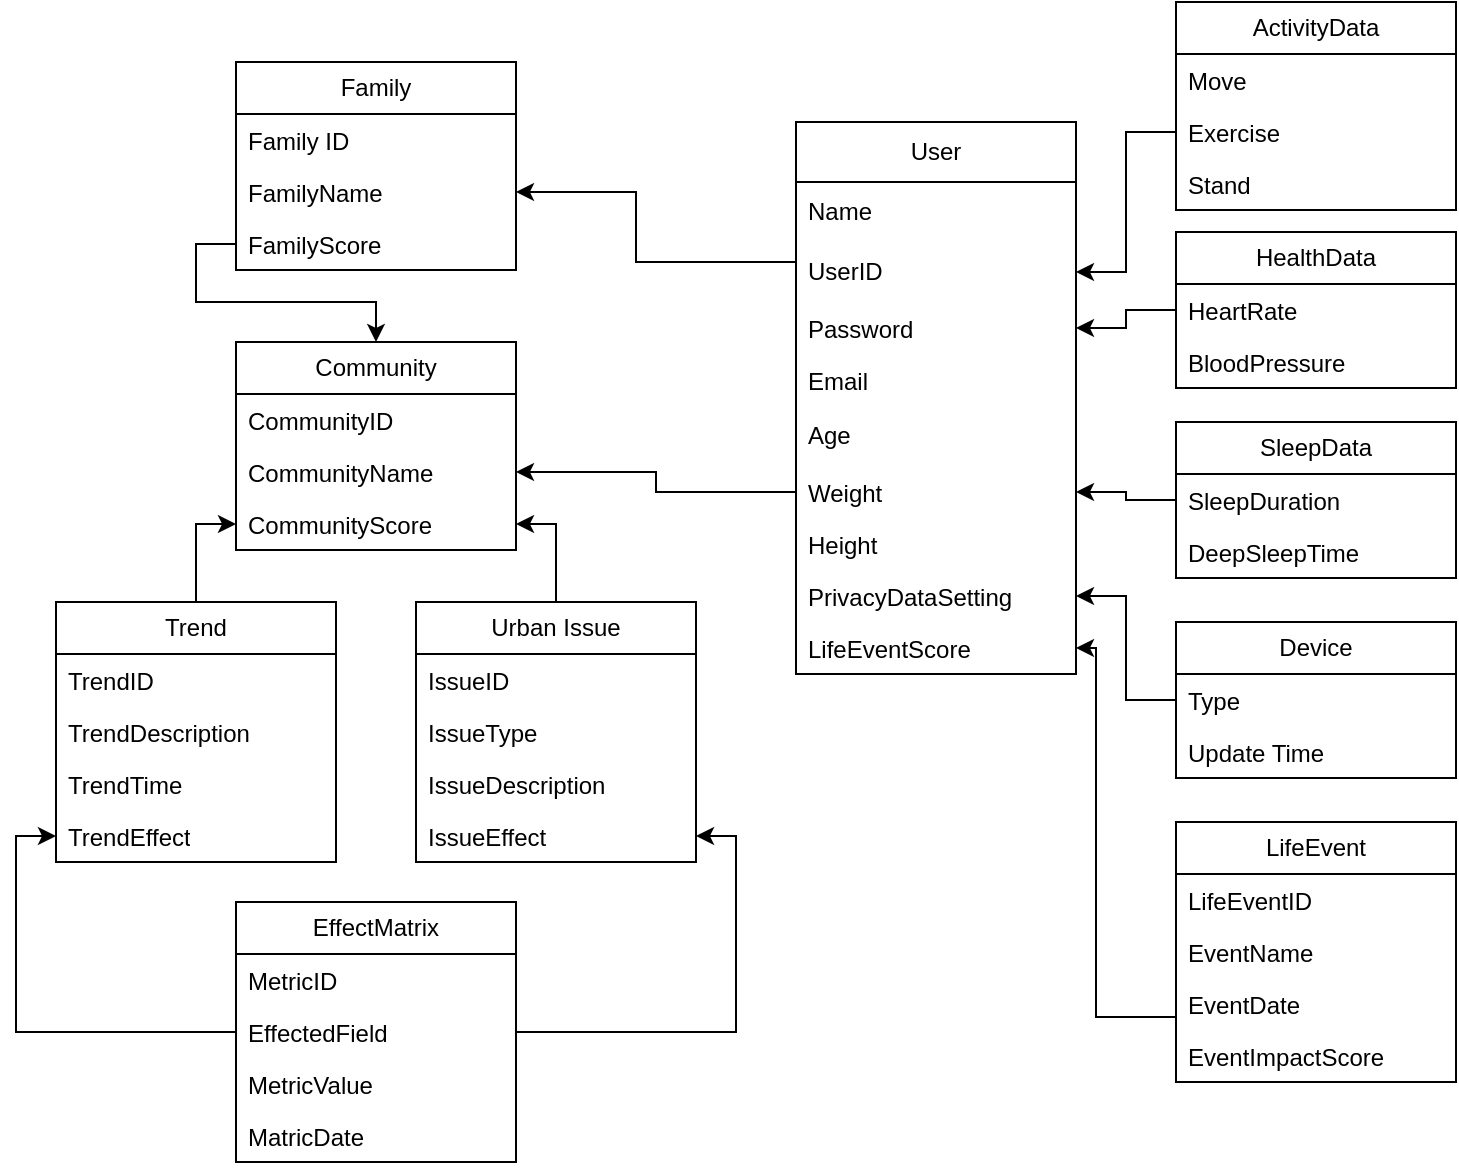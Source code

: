 <mxfile version="24.7.17">
  <diagram name="Page-1" id="NK3gaKlPLofOt02yHt58">
    <mxGraphModel dx="459" dy="490" grid="1" gridSize="10" guides="1" tooltips="1" connect="1" arrows="1" fold="1" page="1" pageScale="1" pageWidth="827" pageHeight="1169" math="0" shadow="0">
      <root>
        <mxCell id="0" />
        <mxCell id="1" parent="0" />
        <mxCell id="WFmSkY8YknKbxZvXbjkp-1" value="User" style="swimlane;fontStyle=0;childLayout=stackLayout;horizontal=1;startSize=30;horizontalStack=0;resizeParent=1;resizeParentMax=0;resizeLast=0;collapsible=1;marginBottom=0;whiteSpace=wrap;html=1;" parent="1" vertex="1">
          <mxGeometry x="470" y="100" width="140" height="276" as="geometry" />
        </mxCell>
        <mxCell id="WFmSkY8YknKbxZvXbjkp-3" value="Name" style="text;strokeColor=none;fillColor=none;align=left;verticalAlign=middle;spacingLeft=4;spacingRight=4;overflow=hidden;points=[[0,0.5],[1,0.5]];portConstraint=eastwest;rotatable=0;whiteSpace=wrap;html=1;" parent="WFmSkY8YknKbxZvXbjkp-1" vertex="1">
          <mxGeometry y="30" width="140" height="30" as="geometry" />
        </mxCell>
        <mxCell id="WFmSkY8YknKbxZvXbjkp-2" value="UserID" style="text;strokeColor=none;fillColor=none;align=left;verticalAlign=middle;spacingLeft=4;spacingRight=4;overflow=hidden;points=[[0,0.5],[1,0.5]];portConstraint=eastwest;rotatable=0;whiteSpace=wrap;html=1;" parent="WFmSkY8YknKbxZvXbjkp-1" vertex="1">
          <mxGeometry y="60" width="140" height="30" as="geometry" />
        </mxCell>
        <mxCell id="WFmSkY8YknKbxZvXbjkp-6" value="Password" style="text;strokeColor=none;fillColor=none;align=left;verticalAlign=top;spacingLeft=4;spacingRight=4;overflow=hidden;rotatable=0;points=[[0,0.5],[1,0.5]];portConstraint=eastwest;whiteSpace=wrap;html=1;" parent="WFmSkY8YknKbxZvXbjkp-1" vertex="1">
          <mxGeometry y="90" width="140" height="26" as="geometry" />
        </mxCell>
        <mxCell id="WFmSkY8YknKbxZvXbjkp-5" value="Email&lt;div&gt;&lt;br&gt;&lt;/div&gt;" style="text;strokeColor=none;fillColor=none;align=left;verticalAlign=top;spacingLeft=4;spacingRight=4;overflow=hidden;rotatable=0;points=[[0,0.5],[1,0.5]];portConstraint=eastwest;whiteSpace=wrap;html=1;" parent="WFmSkY8YknKbxZvXbjkp-1" vertex="1">
          <mxGeometry y="116" width="140" height="26" as="geometry" />
        </mxCell>
        <mxCell id="WFmSkY8YknKbxZvXbjkp-4" value="Age" style="text;strokeColor=none;fillColor=none;align=left;verticalAlign=middle;spacingLeft=4;spacingRight=4;overflow=hidden;points=[[0,0.5],[1,0.5]];portConstraint=eastwest;rotatable=0;whiteSpace=wrap;html=1;" parent="WFmSkY8YknKbxZvXbjkp-1" vertex="1">
          <mxGeometry y="142" width="140" height="30" as="geometry" />
        </mxCell>
        <mxCell id="pPV0zBQr7wZdPdh7zFYo-9" value="Weight" style="text;strokeColor=none;fillColor=none;align=left;verticalAlign=top;spacingLeft=4;spacingRight=4;overflow=hidden;rotatable=0;points=[[0,0.5],[1,0.5]];portConstraint=eastwest;whiteSpace=wrap;html=1;" vertex="1" parent="WFmSkY8YknKbxZvXbjkp-1">
          <mxGeometry y="172" width="140" height="26" as="geometry" />
        </mxCell>
        <mxCell id="pPV0zBQr7wZdPdh7zFYo-10" value="Height" style="text;strokeColor=none;fillColor=none;align=left;verticalAlign=top;spacingLeft=4;spacingRight=4;overflow=hidden;rotatable=0;points=[[0,0.5],[1,0.5]];portConstraint=eastwest;whiteSpace=wrap;html=1;" vertex="1" parent="WFmSkY8YknKbxZvXbjkp-1">
          <mxGeometry y="198" width="140" height="26" as="geometry" />
        </mxCell>
        <mxCell id="pPV0zBQr7wZdPdh7zFYo-11" value="PrivacyDataSetting" style="text;strokeColor=none;fillColor=none;align=left;verticalAlign=top;spacingLeft=4;spacingRight=4;overflow=hidden;rotatable=0;points=[[0,0.5],[1,0.5]];portConstraint=eastwest;whiteSpace=wrap;html=1;" vertex="1" parent="WFmSkY8YknKbxZvXbjkp-1">
          <mxGeometry y="224" width="140" height="26" as="geometry" />
        </mxCell>
        <mxCell id="pPV0zBQr7wZdPdh7zFYo-53" value="LifeEventScore" style="text;strokeColor=none;fillColor=none;align=left;verticalAlign=top;spacingLeft=4;spacingRight=4;overflow=hidden;rotatable=0;points=[[0,0.5],[1,0.5]];portConstraint=eastwest;whiteSpace=wrap;html=1;" vertex="1" parent="WFmSkY8YknKbxZvXbjkp-1">
          <mxGeometry y="250" width="140" height="26" as="geometry" />
        </mxCell>
        <mxCell id="WFmSkY8YknKbxZvXbjkp-7" value="SleepData" style="swimlane;fontStyle=0;childLayout=stackLayout;horizontal=1;startSize=26;fillColor=none;horizontalStack=0;resizeParent=1;resizeParentMax=0;resizeLast=0;collapsible=1;marginBottom=0;whiteSpace=wrap;html=1;" parent="1" vertex="1">
          <mxGeometry x="660" y="250" width="140" height="78" as="geometry" />
        </mxCell>
        <mxCell id="WFmSkY8YknKbxZvXbjkp-8" value="SleepDuration" style="text;strokeColor=none;fillColor=none;align=left;verticalAlign=top;spacingLeft=4;spacingRight=4;overflow=hidden;rotatable=0;points=[[0,0.5],[1,0.5]];portConstraint=eastwest;whiteSpace=wrap;html=1;" parent="WFmSkY8YknKbxZvXbjkp-7" vertex="1">
          <mxGeometry y="26" width="140" height="26" as="geometry" />
        </mxCell>
        <mxCell id="WFmSkY8YknKbxZvXbjkp-9" value="DeepSleepTime&lt;div&gt;&lt;br&gt;&lt;/div&gt;" style="text;strokeColor=none;fillColor=none;align=left;verticalAlign=top;spacingLeft=4;spacingRight=4;overflow=hidden;rotatable=0;points=[[0,0.5],[1,0.5]];portConstraint=eastwest;whiteSpace=wrap;html=1;" parent="WFmSkY8YknKbxZvXbjkp-7" vertex="1">
          <mxGeometry y="52" width="140" height="26" as="geometry" />
        </mxCell>
        <mxCell id="WFmSkY8YknKbxZvXbjkp-12" value="HealthData" style="swimlane;fontStyle=0;childLayout=stackLayout;horizontal=1;startSize=26;fillColor=none;horizontalStack=0;resizeParent=1;resizeParentMax=0;resizeLast=0;collapsible=1;marginBottom=0;whiteSpace=wrap;html=1;" parent="1" vertex="1">
          <mxGeometry x="660" y="155" width="140" height="78" as="geometry" />
        </mxCell>
        <mxCell id="WFmSkY8YknKbxZvXbjkp-13" value="HeartRate" style="text;strokeColor=none;fillColor=none;align=left;verticalAlign=top;spacingLeft=4;spacingRight=4;overflow=hidden;rotatable=0;points=[[0,0.5],[1,0.5]];portConstraint=eastwest;whiteSpace=wrap;html=1;" parent="WFmSkY8YknKbxZvXbjkp-12" vertex="1">
          <mxGeometry y="26" width="140" height="26" as="geometry" />
        </mxCell>
        <mxCell id="WFmSkY8YknKbxZvXbjkp-14" value="BloodPressure" style="text;strokeColor=none;fillColor=none;align=left;verticalAlign=top;spacingLeft=4;spacingRight=4;overflow=hidden;rotatable=0;points=[[0,0.5],[1,0.5]];portConstraint=eastwest;whiteSpace=wrap;html=1;" parent="WFmSkY8YknKbxZvXbjkp-12" vertex="1">
          <mxGeometry y="52" width="140" height="26" as="geometry" />
        </mxCell>
        <mxCell id="WFmSkY8YknKbxZvXbjkp-15" value="ActivityData" style="swimlane;fontStyle=0;childLayout=stackLayout;horizontal=1;startSize=26;fillColor=none;horizontalStack=0;resizeParent=1;resizeParentMax=0;resizeLast=0;collapsible=1;marginBottom=0;whiteSpace=wrap;html=1;" parent="1" vertex="1">
          <mxGeometry x="660" y="40" width="140" height="104" as="geometry" />
        </mxCell>
        <mxCell id="WFmSkY8YknKbxZvXbjkp-16" value="Move" style="text;strokeColor=none;fillColor=none;align=left;verticalAlign=top;spacingLeft=4;spacingRight=4;overflow=hidden;rotatable=0;points=[[0,0.5],[1,0.5]];portConstraint=eastwest;whiteSpace=wrap;html=1;" parent="WFmSkY8YknKbxZvXbjkp-15" vertex="1">
          <mxGeometry y="26" width="140" height="26" as="geometry" />
        </mxCell>
        <mxCell id="WFmSkY8YknKbxZvXbjkp-18" value="Exercise" style="text;strokeColor=none;fillColor=none;align=left;verticalAlign=top;spacingLeft=4;spacingRight=4;overflow=hidden;rotatable=0;points=[[0,0.5],[1,0.5]];portConstraint=eastwest;whiteSpace=wrap;html=1;" parent="WFmSkY8YknKbxZvXbjkp-15" vertex="1">
          <mxGeometry y="52" width="140" height="26" as="geometry" />
        </mxCell>
        <mxCell id="WFmSkY8YknKbxZvXbjkp-17" value="Stand" style="text;strokeColor=none;fillColor=none;align=left;verticalAlign=top;spacingLeft=4;spacingRight=4;overflow=hidden;rotatable=0;points=[[0,0.5],[1,0.5]];portConstraint=eastwest;whiteSpace=wrap;html=1;" parent="WFmSkY8YknKbxZvXbjkp-15" vertex="1">
          <mxGeometry y="78" width="140" height="26" as="geometry" />
        </mxCell>
        <mxCell id="pPV0zBQr7wZdPdh7zFYo-5" value="Family" style="swimlane;fontStyle=0;childLayout=stackLayout;horizontal=1;startSize=26;fillColor=none;horizontalStack=0;resizeParent=1;resizeParentMax=0;resizeLast=0;collapsible=1;marginBottom=0;whiteSpace=wrap;html=1;" vertex="1" parent="1">
          <mxGeometry x="190" y="70" width="140" height="104" as="geometry" />
        </mxCell>
        <mxCell id="pPV0zBQr7wZdPdh7zFYo-6" value="Family ID" style="text;strokeColor=none;fillColor=none;align=left;verticalAlign=top;spacingLeft=4;spacingRight=4;overflow=hidden;rotatable=0;points=[[0,0.5],[1,0.5]];portConstraint=eastwest;whiteSpace=wrap;html=1;" vertex="1" parent="pPV0zBQr7wZdPdh7zFYo-5">
          <mxGeometry y="26" width="140" height="26" as="geometry" />
        </mxCell>
        <mxCell id="pPV0zBQr7wZdPdh7zFYo-7" value="FamilyName" style="text;strokeColor=none;fillColor=none;align=left;verticalAlign=top;spacingLeft=4;spacingRight=4;overflow=hidden;rotatable=0;points=[[0,0.5],[1,0.5]];portConstraint=eastwest;whiteSpace=wrap;html=1;" vertex="1" parent="pPV0zBQr7wZdPdh7zFYo-5">
          <mxGeometry y="52" width="140" height="26" as="geometry" />
        </mxCell>
        <mxCell id="pPV0zBQr7wZdPdh7zFYo-8" value="FamilyScore" style="text;strokeColor=none;fillColor=none;align=left;verticalAlign=top;spacingLeft=4;spacingRight=4;overflow=hidden;rotatable=0;points=[[0,0.5],[1,0.5]];portConstraint=eastwest;whiteSpace=wrap;html=1;" vertex="1" parent="pPV0zBQr7wZdPdh7zFYo-5">
          <mxGeometry y="78" width="140" height="26" as="geometry" />
        </mxCell>
        <mxCell id="pPV0zBQr7wZdPdh7zFYo-15" value="Device" style="swimlane;fontStyle=0;childLayout=stackLayout;horizontal=1;startSize=26;fillColor=none;horizontalStack=0;resizeParent=1;resizeParentMax=0;resizeLast=0;collapsible=1;marginBottom=0;whiteSpace=wrap;html=1;" vertex="1" parent="1">
          <mxGeometry x="660" y="350" width="140" height="78" as="geometry" />
        </mxCell>
        <mxCell id="pPV0zBQr7wZdPdh7zFYo-16" value="Type" style="text;strokeColor=none;fillColor=none;align=left;verticalAlign=top;spacingLeft=4;spacingRight=4;overflow=hidden;rotatable=0;points=[[0,0.5],[1,0.5]];portConstraint=eastwest;whiteSpace=wrap;html=1;" vertex="1" parent="pPV0zBQr7wZdPdh7zFYo-15">
          <mxGeometry y="26" width="140" height="26" as="geometry" />
        </mxCell>
        <mxCell id="pPV0zBQr7wZdPdh7zFYo-17" value="Update Time" style="text;strokeColor=none;fillColor=none;align=left;verticalAlign=top;spacingLeft=4;spacingRight=4;overflow=hidden;rotatable=0;points=[[0,0.5],[1,0.5]];portConstraint=eastwest;whiteSpace=wrap;html=1;" vertex="1" parent="pPV0zBQr7wZdPdh7zFYo-15">
          <mxGeometry y="52" width="140" height="26" as="geometry" />
        </mxCell>
        <mxCell id="pPV0zBQr7wZdPdh7zFYo-24" style="edgeStyle=orthogonalEdgeStyle;rounded=0;orthogonalLoop=1;jettySize=auto;html=1;exitX=0;exitY=0.5;exitDx=0;exitDy=0;entryX=1;entryY=0.5;entryDx=0;entryDy=0;" edge="1" parent="1" source="pPV0zBQr7wZdPdh7zFYo-16" target="pPV0zBQr7wZdPdh7zFYo-11">
          <mxGeometry relative="1" as="geometry" />
        </mxCell>
        <mxCell id="pPV0zBQr7wZdPdh7zFYo-25" style="edgeStyle=orthogonalEdgeStyle;rounded=0;orthogonalLoop=1;jettySize=auto;html=1;exitX=0;exitY=0.5;exitDx=0;exitDy=0;entryX=1;entryY=0.5;entryDx=0;entryDy=0;" edge="1" parent="1" source="WFmSkY8YknKbxZvXbjkp-8" target="pPV0zBQr7wZdPdh7zFYo-9">
          <mxGeometry relative="1" as="geometry" />
        </mxCell>
        <mxCell id="pPV0zBQr7wZdPdh7zFYo-26" style="edgeStyle=orthogonalEdgeStyle;rounded=0;orthogonalLoop=1;jettySize=auto;html=1;exitX=0;exitY=0.5;exitDx=0;exitDy=0;entryX=1;entryY=0.5;entryDx=0;entryDy=0;" edge="1" parent="1" source="WFmSkY8YknKbxZvXbjkp-13" target="WFmSkY8YknKbxZvXbjkp-6">
          <mxGeometry relative="1" as="geometry" />
        </mxCell>
        <mxCell id="pPV0zBQr7wZdPdh7zFYo-27" style="edgeStyle=orthogonalEdgeStyle;rounded=0;orthogonalLoop=1;jettySize=auto;html=1;exitX=0;exitY=0.5;exitDx=0;exitDy=0;entryX=1;entryY=0.5;entryDx=0;entryDy=0;" edge="1" parent="1" source="WFmSkY8YknKbxZvXbjkp-18" target="WFmSkY8YknKbxZvXbjkp-2">
          <mxGeometry relative="1" as="geometry" />
        </mxCell>
        <mxCell id="pPV0zBQr7wZdPdh7zFYo-28" style="edgeStyle=orthogonalEdgeStyle;rounded=0;orthogonalLoop=1;jettySize=auto;html=1;exitX=0;exitY=0.5;exitDx=0;exitDy=0;entryX=1;entryY=0.5;entryDx=0;entryDy=0;" edge="1" parent="1" source="WFmSkY8YknKbxZvXbjkp-5" target="pPV0zBQr7wZdPdh7zFYo-7">
          <mxGeometry relative="1" as="geometry">
            <mxPoint x="300" y="140" as="targetPoint" />
            <Array as="points">
              <mxPoint x="470" y="170" />
              <mxPoint x="390" y="170" />
              <mxPoint x="390" y="135" />
            </Array>
          </mxGeometry>
        </mxCell>
        <mxCell id="pPV0zBQr7wZdPdh7zFYo-29" value="Community" style="swimlane;fontStyle=0;childLayout=stackLayout;horizontal=1;startSize=26;fillColor=none;horizontalStack=0;resizeParent=1;resizeParentMax=0;resizeLast=0;collapsible=1;marginBottom=0;whiteSpace=wrap;html=1;" vertex="1" parent="1">
          <mxGeometry x="190" y="210" width="140" height="104" as="geometry" />
        </mxCell>
        <mxCell id="pPV0zBQr7wZdPdh7zFYo-30" value="CommunityID" style="text;strokeColor=none;fillColor=none;align=left;verticalAlign=top;spacingLeft=4;spacingRight=4;overflow=hidden;rotatable=0;points=[[0,0.5],[1,0.5]];portConstraint=eastwest;whiteSpace=wrap;html=1;" vertex="1" parent="pPV0zBQr7wZdPdh7zFYo-29">
          <mxGeometry y="26" width="140" height="26" as="geometry" />
        </mxCell>
        <mxCell id="pPV0zBQr7wZdPdh7zFYo-31" value="CommunityName" style="text;strokeColor=none;fillColor=none;align=left;verticalAlign=top;spacingLeft=4;spacingRight=4;overflow=hidden;rotatable=0;points=[[0,0.5],[1,0.5]];portConstraint=eastwest;whiteSpace=wrap;html=1;" vertex="1" parent="pPV0zBQr7wZdPdh7zFYo-29">
          <mxGeometry y="52" width="140" height="26" as="geometry" />
        </mxCell>
        <mxCell id="pPV0zBQr7wZdPdh7zFYo-32" value="CommunityScore" style="text;strokeColor=none;fillColor=none;align=left;verticalAlign=top;spacingLeft=4;spacingRight=4;overflow=hidden;rotatable=0;points=[[0,0.5],[1,0.5]];portConstraint=eastwest;whiteSpace=wrap;html=1;" vertex="1" parent="pPV0zBQr7wZdPdh7zFYo-29">
          <mxGeometry y="78" width="140" height="26" as="geometry" />
        </mxCell>
        <mxCell id="pPV0zBQr7wZdPdh7zFYo-33" style="edgeStyle=orthogonalEdgeStyle;rounded=0;orthogonalLoop=1;jettySize=auto;html=1;exitX=0;exitY=0.5;exitDx=0;exitDy=0;entryX=0.5;entryY=0;entryDx=0;entryDy=0;" edge="1" parent="1" source="pPV0zBQr7wZdPdh7zFYo-8" target="pPV0zBQr7wZdPdh7zFYo-29">
          <mxGeometry relative="1" as="geometry">
            <Array as="points">
              <mxPoint x="170" y="161" />
              <mxPoint x="170" y="190" />
              <mxPoint x="260" y="190" />
            </Array>
          </mxGeometry>
        </mxCell>
        <mxCell id="pPV0zBQr7wZdPdh7zFYo-34" style="edgeStyle=orthogonalEdgeStyle;rounded=0;orthogonalLoop=1;jettySize=auto;html=1;exitX=0;exitY=0.5;exitDx=0;exitDy=0;entryX=1;entryY=0.5;entryDx=0;entryDy=0;" edge="1" parent="1" source="pPV0zBQr7wZdPdh7zFYo-9" target="pPV0zBQr7wZdPdh7zFYo-31">
          <mxGeometry relative="1" as="geometry" />
        </mxCell>
        <mxCell id="pPV0zBQr7wZdPdh7zFYo-40" style="edgeStyle=orthogonalEdgeStyle;rounded=0;orthogonalLoop=1;jettySize=auto;html=1;exitX=0.5;exitY=0;exitDx=0;exitDy=0;entryX=0;entryY=0.5;entryDx=0;entryDy=0;" edge="1" parent="1" source="pPV0zBQr7wZdPdh7zFYo-36" target="pPV0zBQr7wZdPdh7zFYo-32">
          <mxGeometry relative="1" as="geometry">
            <mxPoint x="260" y="360" as="targetPoint" />
          </mxGeometry>
        </mxCell>
        <mxCell id="pPV0zBQr7wZdPdh7zFYo-36" value="Trend" style="swimlane;fontStyle=0;childLayout=stackLayout;horizontal=1;startSize=26;fillColor=none;horizontalStack=0;resizeParent=1;resizeParentMax=0;resizeLast=0;collapsible=1;marginBottom=0;whiteSpace=wrap;html=1;" vertex="1" parent="1">
          <mxGeometry x="100" y="340" width="140" height="130" as="geometry" />
        </mxCell>
        <mxCell id="pPV0zBQr7wZdPdh7zFYo-37" value="TrendID" style="text;strokeColor=none;fillColor=none;align=left;verticalAlign=top;spacingLeft=4;spacingRight=4;overflow=hidden;rotatable=0;points=[[0,0.5],[1,0.5]];portConstraint=eastwest;whiteSpace=wrap;html=1;" vertex="1" parent="pPV0zBQr7wZdPdh7zFYo-36">
          <mxGeometry y="26" width="140" height="26" as="geometry" />
        </mxCell>
        <mxCell id="pPV0zBQr7wZdPdh7zFYo-38" value="TrendDescription" style="text;strokeColor=none;fillColor=none;align=left;verticalAlign=top;spacingLeft=4;spacingRight=4;overflow=hidden;rotatable=0;points=[[0,0.5],[1,0.5]];portConstraint=eastwest;whiteSpace=wrap;html=1;" vertex="1" parent="pPV0zBQr7wZdPdh7zFYo-36">
          <mxGeometry y="52" width="140" height="26" as="geometry" />
        </mxCell>
        <mxCell id="pPV0zBQr7wZdPdh7zFYo-48" value="TrendTime" style="text;strokeColor=none;fillColor=none;align=left;verticalAlign=top;spacingLeft=4;spacingRight=4;overflow=hidden;rotatable=0;points=[[0,0.5],[1,0.5]];portConstraint=eastwest;whiteSpace=wrap;html=1;" vertex="1" parent="pPV0zBQr7wZdPdh7zFYo-36">
          <mxGeometry y="78" width="140" height="26" as="geometry" />
        </mxCell>
        <mxCell id="pPV0zBQr7wZdPdh7zFYo-47" value="TrendEffect" style="text;strokeColor=none;fillColor=none;align=left;verticalAlign=top;spacingLeft=4;spacingRight=4;overflow=hidden;rotatable=0;points=[[0,0.5],[1,0.5]];portConstraint=eastwest;whiteSpace=wrap;html=1;" vertex="1" parent="pPV0zBQr7wZdPdh7zFYo-36">
          <mxGeometry y="104" width="140" height="26" as="geometry" />
        </mxCell>
        <mxCell id="pPV0zBQr7wZdPdh7zFYo-46" style="edgeStyle=orthogonalEdgeStyle;rounded=0;orthogonalLoop=1;jettySize=auto;html=1;exitX=0.5;exitY=0;exitDx=0;exitDy=0;entryX=1;entryY=0.5;entryDx=0;entryDy=0;" edge="1" parent="1" source="pPV0zBQr7wZdPdh7zFYo-41" target="pPV0zBQr7wZdPdh7zFYo-32">
          <mxGeometry relative="1" as="geometry" />
        </mxCell>
        <mxCell id="pPV0zBQr7wZdPdh7zFYo-41" value="Urban Issue" style="swimlane;fontStyle=0;childLayout=stackLayout;horizontal=1;startSize=26;fillColor=none;horizontalStack=0;resizeParent=1;resizeParentMax=0;resizeLast=0;collapsible=1;marginBottom=0;whiteSpace=wrap;html=1;" vertex="1" parent="1">
          <mxGeometry x="280" y="340" width="140" height="130" as="geometry" />
        </mxCell>
        <mxCell id="pPV0zBQr7wZdPdh7zFYo-42" value="IssueID" style="text;strokeColor=none;fillColor=none;align=left;verticalAlign=top;spacingLeft=4;spacingRight=4;overflow=hidden;rotatable=0;points=[[0,0.5],[1,0.5]];portConstraint=eastwest;whiteSpace=wrap;html=1;" vertex="1" parent="pPV0zBQr7wZdPdh7zFYo-41">
          <mxGeometry y="26" width="140" height="26" as="geometry" />
        </mxCell>
        <mxCell id="pPV0zBQr7wZdPdh7zFYo-43" value="IssueType" style="text;strokeColor=none;fillColor=none;align=left;verticalAlign=top;spacingLeft=4;spacingRight=4;overflow=hidden;rotatable=0;points=[[0,0.5],[1,0.5]];portConstraint=eastwest;whiteSpace=wrap;html=1;" vertex="1" parent="pPV0zBQr7wZdPdh7zFYo-41">
          <mxGeometry y="52" width="140" height="26" as="geometry" />
        </mxCell>
        <mxCell id="pPV0zBQr7wZdPdh7zFYo-44" value="IssueDescription" style="text;strokeColor=none;fillColor=none;align=left;verticalAlign=top;spacingLeft=4;spacingRight=4;overflow=hidden;rotatable=0;points=[[0,0.5],[1,0.5]];portConstraint=eastwest;whiteSpace=wrap;html=1;" vertex="1" parent="pPV0zBQr7wZdPdh7zFYo-41">
          <mxGeometry y="78" width="140" height="26" as="geometry" />
        </mxCell>
        <mxCell id="pPV0zBQr7wZdPdh7zFYo-45" value="IssueEffect" style="text;strokeColor=none;fillColor=none;align=left;verticalAlign=top;spacingLeft=4;spacingRight=4;overflow=hidden;rotatable=0;points=[[0,0.5],[1,0.5]];portConstraint=eastwest;whiteSpace=wrap;html=1;" vertex="1" parent="pPV0zBQr7wZdPdh7zFYo-41">
          <mxGeometry y="104" width="140" height="26" as="geometry" />
        </mxCell>
        <mxCell id="pPV0zBQr7wZdPdh7zFYo-55" style="edgeStyle=orthogonalEdgeStyle;rounded=0;orthogonalLoop=1;jettySize=auto;html=1;exitX=0;exitY=0.75;exitDx=0;exitDy=0;entryX=1;entryY=0.5;entryDx=0;entryDy=0;" edge="1" parent="1" source="pPV0zBQr7wZdPdh7zFYo-49" target="pPV0zBQr7wZdPdh7zFYo-53">
          <mxGeometry relative="1" as="geometry">
            <Array as="points">
              <mxPoint x="620" y="548" />
              <mxPoint x="620" y="363" />
            </Array>
          </mxGeometry>
        </mxCell>
        <mxCell id="pPV0zBQr7wZdPdh7zFYo-49" value="LifeEvent" style="swimlane;fontStyle=0;childLayout=stackLayout;horizontal=1;startSize=26;fillColor=none;horizontalStack=0;resizeParent=1;resizeParentMax=0;resizeLast=0;collapsible=1;marginBottom=0;whiteSpace=wrap;html=1;" vertex="1" parent="1">
          <mxGeometry x="660" y="450" width="140" height="130" as="geometry" />
        </mxCell>
        <mxCell id="pPV0zBQr7wZdPdh7zFYo-50" value="LifeEventID" style="text;strokeColor=none;fillColor=none;align=left;verticalAlign=top;spacingLeft=4;spacingRight=4;overflow=hidden;rotatable=0;points=[[0,0.5],[1,0.5]];portConstraint=eastwest;whiteSpace=wrap;html=1;" vertex="1" parent="pPV0zBQr7wZdPdh7zFYo-49">
          <mxGeometry y="26" width="140" height="26" as="geometry" />
        </mxCell>
        <mxCell id="pPV0zBQr7wZdPdh7zFYo-51" value="EventName" style="text;strokeColor=none;fillColor=none;align=left;verticalAlign=top;spacingLeft=4;spacingRight=4;overflow=hidden;rotatable=0;points=[[0,0.5],[1,0.5]];portConstraint=eastwest;whiteSpace=wrap;html=1;" vertex="1" parent="pPV0zBQr7wZdPdh7zFYo-49">
          <mxGeometry y="52" width="140" height="26" as="geometry" />
        </mxCell>
        <mxCell id="pPV0zBQr7wZdPdh7zFYo-54" value="EventDate" style="text;strokeColor=none;fillColor=none;align=left;verticalAlign=top;spacingLeft=4;spacingRight=4;overflow=hidden;rotatable=0;points=[[0,0.5],[1,0.5]];portConstraint=eastwest;whiteSpace=wrap;html=1;" vertex="1" parent="pPV0zBQr7wZdPdh7zFYo-49">
          <mxGeometry y="78" width="140" height="26" as="geometry" />
        </mxCell>
        <mxCell id="pPV0zBQr7wZdPdh7zFYo-52" value="EventImpactScore" style="text;strokeColor=none;fillColor=none;align=left;verticalAlign=top;spacingLeft=4;spacingRight=4;overflow=hidden;rotatable=0;points=[[0,0.5],[1,0.5]];portConstraint=eastwest;whiteSpace=wrap;html=1;" vertex="1" parent="pPV0zBQr7wZdPdh7zFYo-49">
          <mxGeometry y="104" width="140" height="26" as="geometry" />
        </mxCell>
        <mxCell id="pPV0zBQr7wZdPdh7zFYo-60" style="edgeStyle=orthogonalEdgeStyle;rounded=0;orthogonalLoop=1;jettySize=auto;html=1;exitX=0;exitY=0.5;exitDx=0;exitDy=0;entryX=0;entryY=0.5;entryDx=0;entryDy=0;" edge="1" parent="1" source="pPV0zBQr7wZdPdh7zFYo-56" target="pPV0zBQr7wZdPdh7zFYo-47">
          <mxGeometry relative="1" as="geometry" />
        </mxCell>
        <mxCell id="pPV0zBQr7wZdPdh7zFYo-61" style="edgeStyle=orthogonalEdgeStyle;rounded=0;orthogonalLoop=1;jettySize=auto;html=1;exitX=1;exitY=0.5;exitDx=0;exitDy=0;entryX=1;entryY=0.5;entryDx=0;entryDy=0;" edge="1" parent="1" source="pPV0zBQr7wZdPdh7zFYo-56" target="pPV0zBQr7wZdPdh7zFYo-45">
          <mxGeometry relative="1" as="geometry" />
        </mxCell>
        <mxCell id="pPV0zBQr7wZdPdh7zFYo-56" value="EffectMatrix" style="swimlane;fontStyle=0;childLayout=stackLayout;horizontal=1;startSize=26;fillColor=none;horizontalStack=0;resizeParent=1;resizeParentMax=0;resizeLast=0;collapsible=1;marginBottom=0;whiteSpace=wrap;html=1;" vertex="1" parent="1">
          <mxGeometry x="190" y="490" width="140" height="130" as="geometry" />
        </mxCell>
        <mxCell id="pPV0zBQr7wZdPdh7zFYo-57" value="MetricID" style="text;strokeColor=none;fillColor=none;align=left;verticalAlign=top;spacingLeft=4;spacingRight=4;overflow=hidden;rotatable=0;points=[[0,0.5],[1,0.5]];portConstraint=eastwest;whiteSpace=wrap;html=1;" vertex="1" parent="pPV0zBQr7wZdPdh7zFYo-56">
          <mxGeometry y="26" width="140" height="26" as="geometry" />
        </mxCell>
        <mxCell id="pPV0zBQr7wZdPdh7zFYo-58" value="EffectedField" style="text;strokeColor=none;fillColor=none;align=left;verticalAlign=top;spacingLeft=4;spacingRight=4;overflow=hidden;rotatable=0;points=[[0,0.5],[1,0.5]];portConstraint=eastwest;whiteSpace=wrap;html=1;" vertex="1" parent="pPV0zBQr7wZdPdh7zFYo-56">
          <mxGeometry y="52" width="140" height="26" as="geometry" />
        </mxCell>
        <mxCell id="pPV0zBQr7wZdPdh7zFYo-59" value="MetricValue" style="text;strokeColor=none;fillColor=none;align=left;verticalAlign=top;spacingLeft=4;spacingRight=4;overflow=hidden;rotatable=0;points=[[0,0.5],[1,0.5]];portConstraint=eastwest;whiteSpace=wrap;html=1;" vertex="1" parent="pPV0zBQr7wZdPdh7zFYo-56">
          <mxGeometry y="78" width="140" height="26" as="geometry" />
        </mxCell>
        <mxCell id="pPV0zBQr7wZdPdh7zFYo-62" value="MatricDate" style="text;strokeColor=none;fillColor=none;align=left;verticalAlign=top;spacingLeft=4;spacingRight=4;overflow=hidden;rotatable=0;points=[[0,0.5],[1,0.5]];portConstraint=eastwest;whiteSpace=wrap;html=1;" vertex="1" parent="pPV0zBQr7wZdPdh7zFYo-56">
          <mxGeometry y="104" width="140" height="26" as="geometry" />
        </mxCell>
      </root>
    </mxGraphModel>
  </diagram>
</mxfile>
